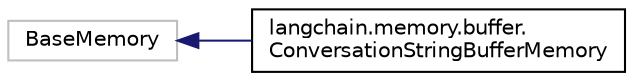 digraph "Graphical Class Hierarchy"
{
 // LATEX_PDF_SIZE
  edge [fontname="Helvetica",fontsize="10",labelfontname="Helvetica",labelfontsize="10"];
  node [fontname="Helvetica",fontsize="10",shape=record];
  rankdir="LR";
  Node15546 [label="BaseMemory",height=0.2,width=0.4,color="grey75", fillcolor="white", style="filled",tooltip=" "];
  Node15546 -> Node0 [dir="back",color="midnightblue",fontsize="10",style="solid",fontname="Helvetica"];
  Node0 [label="langchain.memory.buffer.\lConversationStringBufferMemory",height=0.2,width=0.4,color="black", fillcolor="white", style="filled",URL="$classlangchain_1_1memory_1_1buffer_1_1ConversationStringBufferMemory.html",tooltip=" "];
}
